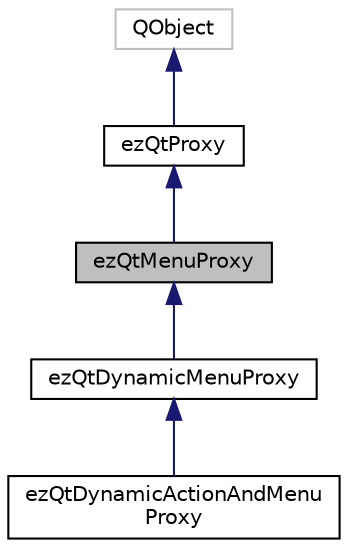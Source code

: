 digraph "ezQtMenuProxy"
{
 // LATEX_PDF_SIZE
  edge [fontname="Helvetica",fontsize="10",labelfontname="Helvetica",labelfontsize="10"];
  node [fontname="Helvetica",fontsize="10",shape=record];
  Node1 [label="ezQtMenuProxy",height=0.2,width=0.4,color="black", fillcolor="grey75", style="filled", fontcolor="black",tooltip=" "];
  Node2 -> Node1 [dir="back",color="midnightblue",fontsize="10",style="solid",fontname="Helvetica"];
  Node2 [label="ezQtProxy",height=0.2,width=0.4,color="black", fillcolor="white", style="filled",URL="$dd/d73/classez_qt_proxy.htm",tooltip=" "];
  Node3 -> Node2 [dir="back",color="midnightblue",fontsize="10",style="solid",fontname="Helvetica"];
  Node3 [label="QObject",height=0.2,width=0.4,color="grey75", fillcolor="white", style="filled",tooltip=" "];
  Node1 -> Node4 [dir="back",color="midnightblue",fontsize="10",style="solid",fontname="Helvetica"];
  Node4 [label="ezQtDynamicMenuProxy",height=0.2,width=0.4,color="black", fillcolor="white", style="filled",URL="$d1/dc1/classez_qt_dynamic_menu_proxy.htm",tooltip=" "];
  Node4 -> Node5 [dir="back",color="midnightblue",fontsize="10",style="solid",fontname="Helvetica"];
  Node5 [label="ezQtDynamicActionAndMenu\lProxy",height=0.2,width=0.4,color="black", fillcolor="white", style="filled",URL="$d3/df5/classez_qt_dynamic_action_and_menu_proxy.htm",tooltip=" "];
}
